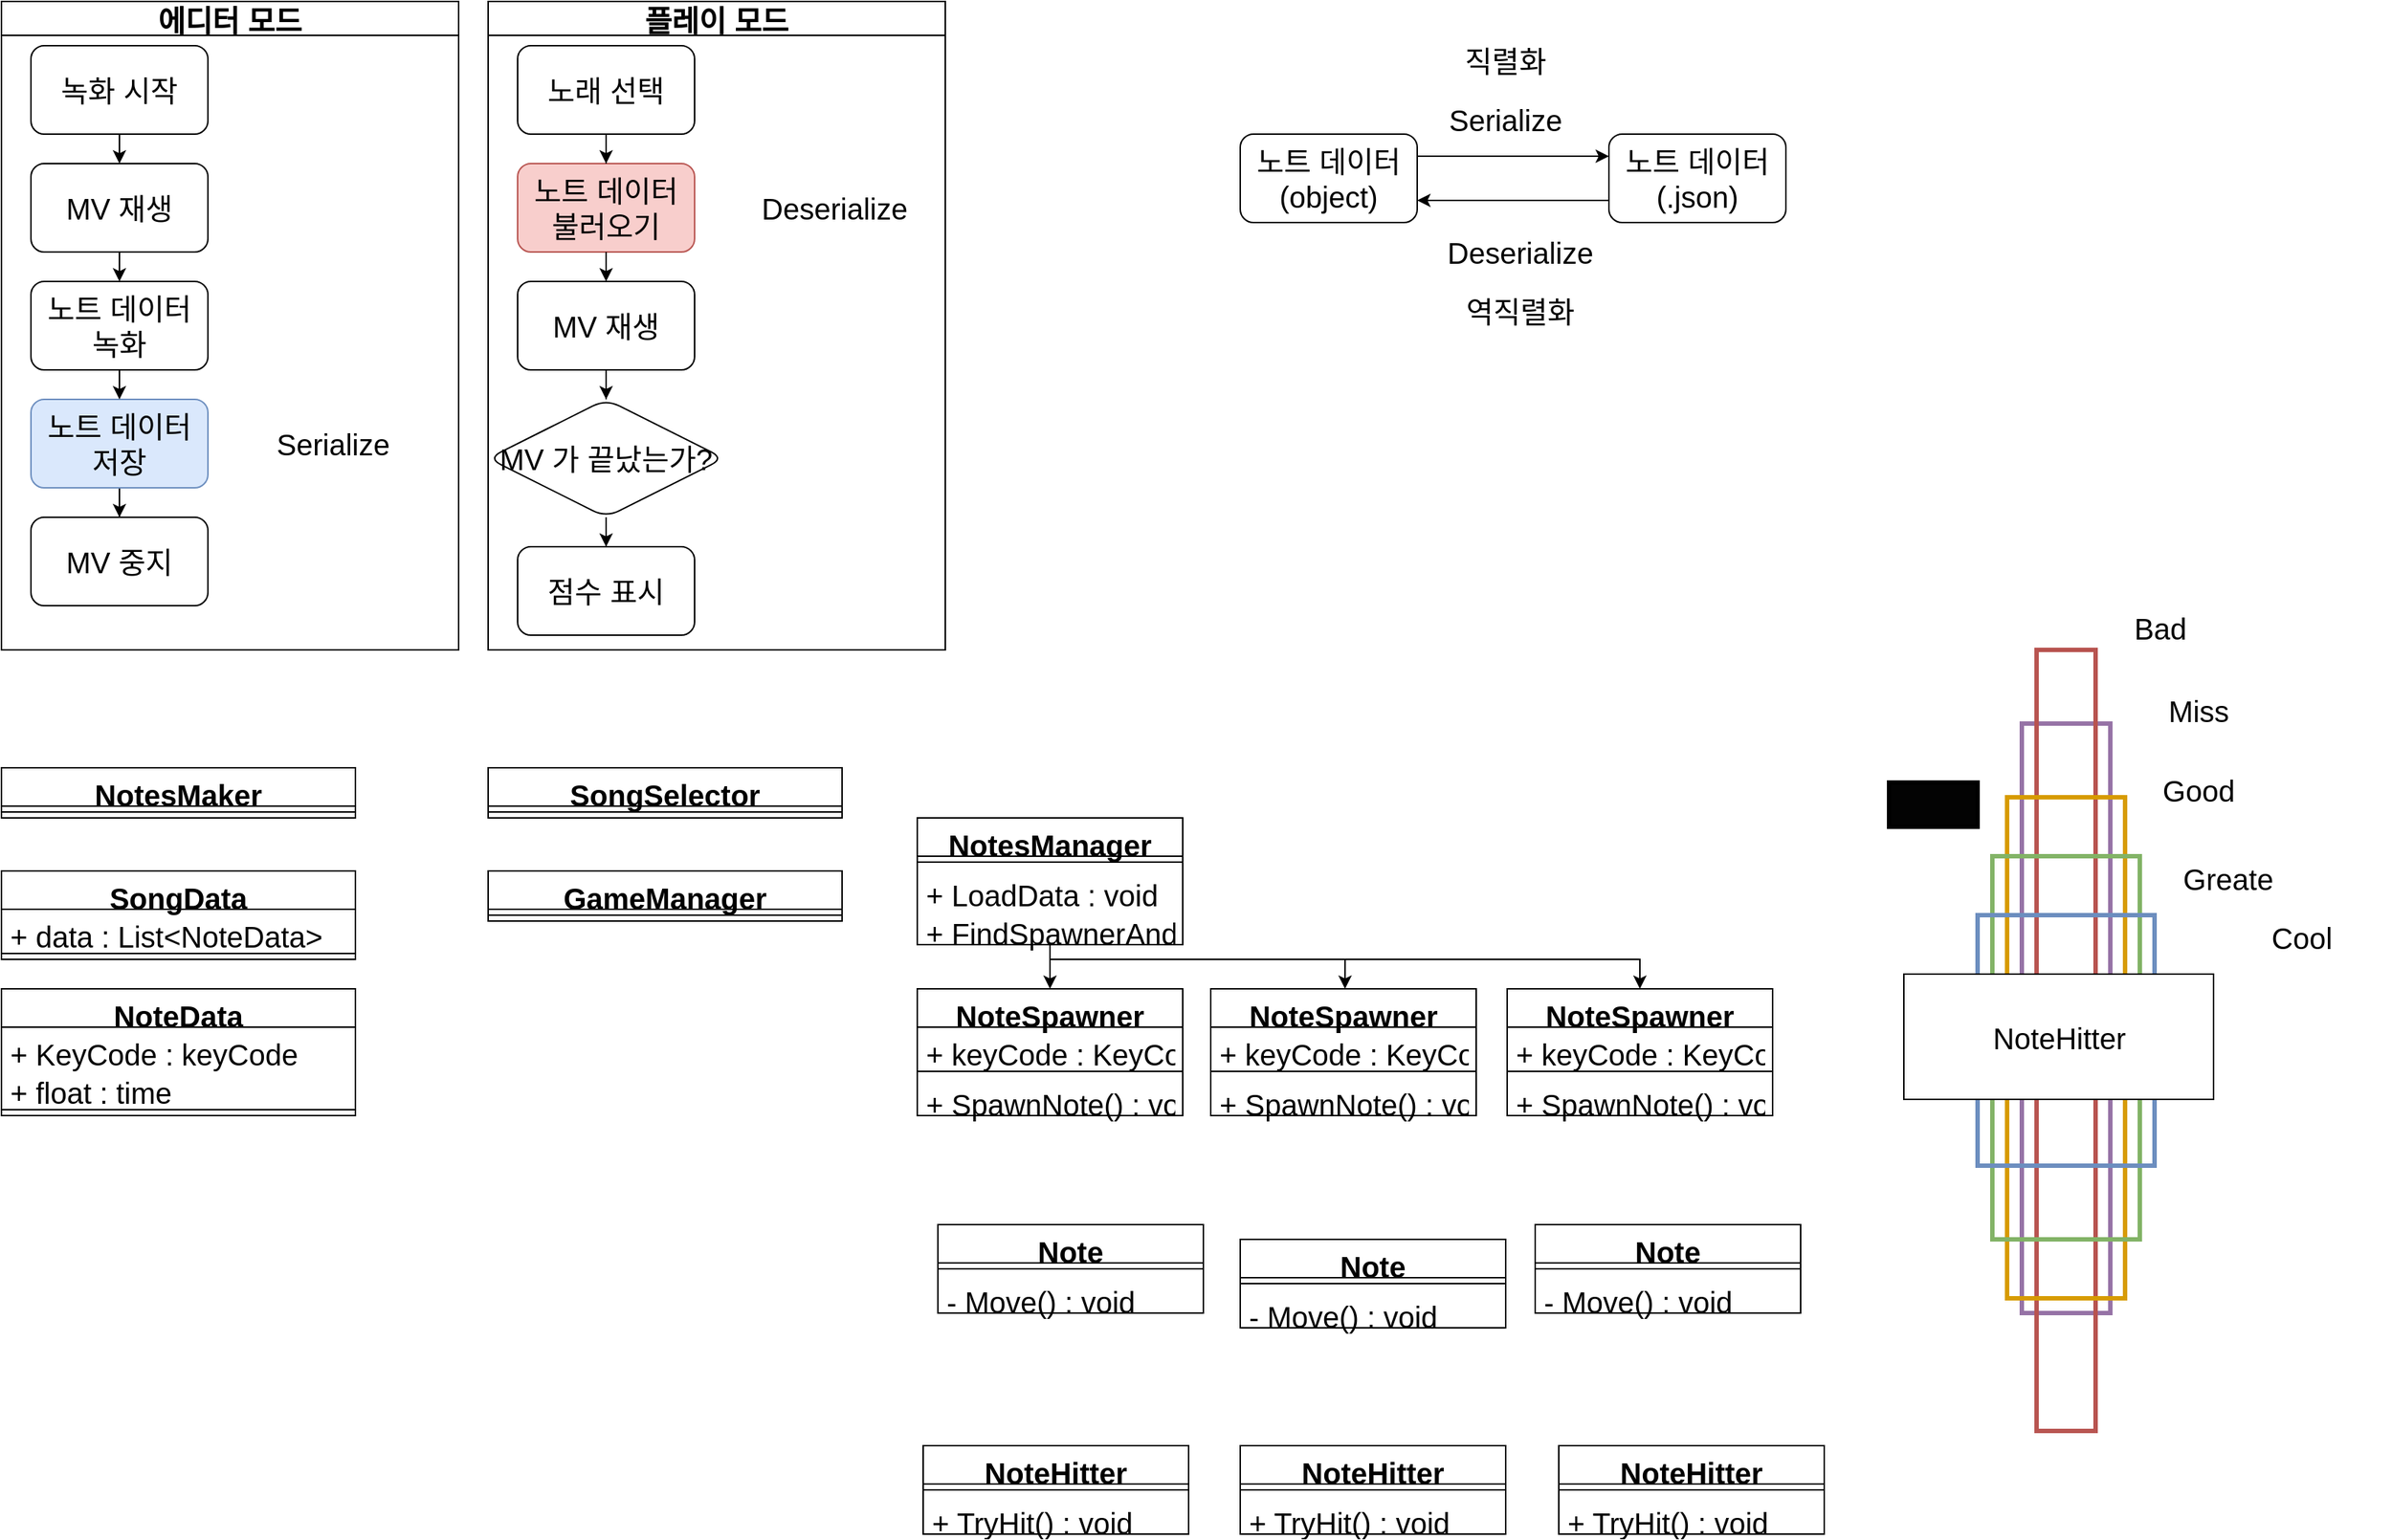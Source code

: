 <mxfile version="17.4.6" type="device"><diagram id="C5RBs43oDa-KdzZeNtuy" name="Page-1"><mxGraphModel dx="2234" dy="1174" grid="1" gridSize="10" guides="1" tooltips="1" connect="1" arrows="1" fold="1" page="1" pageScale="1" pageWidth="827" pageHeight="1169" math="0" shadow="0"><root><mxCell id="WIyWlLk6GJQsqaUBKTNV-0"/><mxCell id="WIyWlLk6GJQsqaUBKTNV-1" parent="WIyWlLk6GJQsqaUBKTNV-0"/><mxCell id="4X7baK8ERe4scYjvJcvr-119" value="" style="rounded=0;whiteSpace=wrap;html=1;fontSize=20;fillColor=none;strokeWidth=3;strokeColor=#9673a6;" vertex="1" parent="WIyWlLk6GJQsqaUBKTNV-1"><mxGeometry x="1410" y="570" width="60" height="400" as="geometry"/></mxCell><mxCell id="4X7baK8ERe4scYjvJcvr-121" value="" style="rounded=0;whiteSpace=wrap;html=1;fontSize=20;fillColor=none;strokeWidth=3;strokeColor=#b85450;" vertex="1" parent="WIyWlLk6GJQsqaUBKTNV-1"><mxGeometry x="1420" y="520" width="40" height="530" as="geometry"/></mxCell><mxCell id="4X7baK8ERe4scYjvJcvr-117" value="" style="rounded=0;whiteSpace=wrap;html=1;fontSize=20;fillColor=none;strokeWidth=3;strokeColor=#d79b00;" vertex="1" parent="WIyWlLk6GJQsqaUBKTNV-1"><mxGeometry x="1400" y="620" width="80" height="340" as="geometry"/></mxCell><mxCell id="4X7baK8ERe4scYjvJcvr-115" value="" style="rounded=0;whiteSpace=wrap;html=1;fontSize=20;fillColor=none;strokeWidth=3;strokeColor=#82b366;" vertex="1" parent="WIyWlLk6GJQsqaUBKTNV-1"><mxGeometry x="1390" y="660" width="100" height="260" as="geometry"/></mxCell><mxCell id="4X7baK8ERe4scYjvJcvr-112" value="" style="rounded=0;whiteSpace=wrap;html=1;fontSize=20;fillColor=none;strokeWidth=3;strokeColor=#6c8ebf;" vertex="1" parent="WIyWlLk6GJQsqaUBKTNV-1"><mxGeometry x="1380" y="700" width="120" height="170" as="geometry"/></mxCell><mxCell id="4X7baK8ERe4scYjvJcvr-3" value="에디터 모드" style="swimlane;fontSize=20;" vertex="1" parent="WIyWlLk6GJQsqaUBKTNV-1"><mxGeometry x="40" y="80" width="310" height="440" as="geometry"/></mxCell><mxCell id="4X7baK8ERe4scYjvJcvr-5" value="녹화 시작" style="rounded=1;whiteSpace=wrap;html=1;fontSize=20;" vertex="1" parent="4X7baK8ERe4scYjvJcvr-3"><mxGeometry x="20" y="30" width="120" height="60" as="geometry"/></mxCell><mxCell id="4X7baK8ERe4scYjvJcvr-6" value="MV 재생" style="rounded=1;whiteSpace=wrap;html=1;fontSize=20;" vertex="1" parent="4X7baK8ERe4scYjvJcvr-3"><mxGeometry x="20" y="110" width="120" height="60" as="geometry"/></mxCell><mxCell id="4X7baK8ERe4scYjvJcvr-7" value="노트 데이터 녹화" style="rounded=1;whiteSpace=wrap;html=1;fontSize=20;" vertex="1" parent="4X7baK8ERe4scYjvJcvr-3"><mxGeometry x="20" y="190" width="120" height="60" as="geometry"/></mxCell><mxCell id="4X7baK8ERe4scYjvJcvr-16" value="" style="edgeStyle=orthogonalEdgeStyle;rounded=0;orthogonalLoop=1;jettySize=auto;html=1;fontSize=20;" edge="1" parent="4X7baK8ERe4scYjvJcvr-3" source="4X7baK8ERe4scYjvJcvr-8" target="4X7baK8ERe4scYjvJcvr-9"><mxGeometry relative="1" as="geometry"/></mxCell><mxCell id="4X7baK8ERe4scYjvJcvr-8" value="노트 데이터&lt;br&gt;저장" style="rounded=1;whiteSpace=wrap;html=1;fontSize=20;fillColor=#dae8fc;strokeColor=#6c8ebf;" vertex="1" parent="4X7baK8ERe4scYjvJcvr-3"><mxGeometry x="20" y="270" width="120" height="60" as="geometry"/></mxCell><mxCell id="4X7baK8ERe4scYjvJcvr-9" value="MV 중지" style="rounded=1;whiteSpace=wrap;html=1;fontSize=20;" vertex="1" parent="4X7baK8ERe4scYjvJcvr-3"><mxGeometry x="20" y="350" width="120" height="60" as="geometry"/></mxCell><mxCell id="4X7baK8ERe4scYjvJcvr-12" value="" style="endArrow=classic;html=1;rounded=0;fontSize=20;exitX=0.5;exitY=1;exitDx=0;exitDy=0;" edge="1" parent="4X7baK8ERe4scYjvJcvr-3" source="4X7baK8ERe4scYjvJcvr-5" target="4X7baK8ERe4scYjvJcvr-6"><mxGeometry width="50" height="50" relative="1" as="geometry"><mxPoint x="280" y="250" as="sourcePoint"/><mxPoint x="330" y="200" as="targetPoint"/></mxGeometry></mxCell><mxCell id="4X7baK8ERe4scYjvJcvr-13" value="" style="endArrow=classic;html=1;rounded=0;fontSize=20;exitX=0.5;exitY=1;exitDx=0;exitDy=0;entryX=0.5;entryY=0;entryDx=0;entryDy=0;" edge="1" parent="4X7baK8ERe4scYjvJcvr-3" source="4X7baK8ERe4scYjvJcvr-6" target="4X7baK8ERe4scYjvJcvr-7"><mxGeometry width="50" height="50" relative="1" as="geometry"><mxPoint x="130" y="180" as="sourcePoint"/><mxPoint x="130" y="200" as="targetPoint"/></mxGeometry></mxCell><mxCell id="4X7baK8ERe4scYjvJcvr-15" value="" style="endArrow=classic;html=1;rounded=0;fontSize=20;exitX=0.5;exitY=1;exitDx=0;exitDy=0;entryX=0.5;entryY=0;entryDx=0;entryDy=0;" edge="1" parent="4X7baK8ERe4scYjvJcvr-3" source="4X7baK8ERe4scYjvJcvr-7" target="4X7baK8ERe4scYjvJcvr-8"><mxGeometry width="50" height="50" relative="1" as="geometry"><mxPoint x="280" y="250" as="sourcePoint"/><mxPoint x="330" y="200" as="targetPoint"/></mxGeometry></mxCell><mxCell id="4X7baK8ERe4scYjvJcvr-40" value="Serialize" style="text;html=1;strokeColor=none;fillColor=none;align=center;verticalAlign=middle;whiteSpace=wrap;rounded=0;fontSize=20;" vertex="1" parent="4X7baK8ERe4scYjvJcvr-3"><mxGeometry x="160" y="270" width="130" height="60" as="geometry"/></mxCell><mxCell id="4X7baK8ERe4scYjvJcvr-4" value="플레이 모드" style="swimlane;fontSize=20;" vertex="1" parent="WIyWlLk6GJQsqaUBKTNV-1"><mxGeometry x="370" y="80" width="310" height="440" as="geometry"/></mxCell><mxCell id="4X7baK8ERe4scYjvJcvr-17" value="노래 선택" style="rounded=1;whiteSpace=wrap;html=1;fontSize=20;" vertex="1" parent="4X7baK8ERe4scYjvJcvr-4"><mxGeometry x="20" y="30" width="120" height="60" as="geometry"/></mxCell><mxCell id="4X7baK8ERe4scYjvJcvr-21" value="" style="edgeStyle=orthogonalEdgeStyle;rounded=0;orthogonalLoop=1;jettySize=auto;html=1;fontSize=20;" edge="1" parent="4X7baK8ERe4scYjvJcvr-4" source="4X7baK8ERe4scYjvJcvr-18" target="4X7baK8ERe4scYjvJcvr-20"><mxGeometry relative="1" as="geometry"/></mxCell><mxCell id="4X7baK8ERe4scYjvJcvr-18" value="MV 재생" style="rounded=1;whiteSpace=wrap;html=1;fontSize=20;" vertex="1" parent="4X7baK8ERe4scYjvJcvr-4"><mxGeometry x="20" y="190" width="120" height="60" as="geometry"/></mxCell><mxCell id="4X7baK8ERe4scYjvJcvr-20" value="MV 가 끝났는가?" style="rhombus;whiteSpace=wrap;html=1;fontSize=20;rounded=1;" vertex="1" parent="4X7baK8ERe4scYjvJcvr-4"><mxGeometry y="270" width="160" height="80" as="geometry"/></mxCell><mxCell id="4X7baK8ERe4scYjvJcvr-25" value="점수 표시" style="whiteSpace=wrap;html=1;fontSize=20;rounded=1;" vertex="1" parent="4X7baK8ERe4scYjvJcvr-4"><mxGeometry x="20" y="370" width="120" height="60" as="geometry"/></mxCell><mxCell id="4X7baK8ERe4scYjvJcvr-26" value="" style="edgeStyle=orthogonalEdgeStyle;rounded=0;orthogonalLoop=1;jettySize=auto;html=1;fontSize=20;" edge="1" parent="4X7baK8ERe4scYjvJcvr-4" source="4X7baK8ERe4scYjvJcvr-20" target="4X7baK8ERe4scYjvJcvr-25"><mxGeometry relative="1" as="geometry"/></mxCell><mxCell id="4X7baK8ERe4scYjvJcvr-28" value="노트 데이터&lt;br&gt;불러오기" style="whiteSpace=wrap;html=1;fontSize=20;rounded=1;fillColor=#f8cecc;strokeColor=#b85450;" vertex="1" parent="4X7baK8ERe4scYjvJcvr-4"><mxGeometry x="20" y="110" width="120" height="60" as="geometry"/></mxCell><mxCell id="4X7baK8ERe4scYjvJcvr-29" value="" style="edgeStyle=orthogonalEdgeStyle;rounded=0;orthogonalLoop=1;jettySize=auto;html=1;fontSize=20;" edge="1" parent="4X7baK8ERe4scYjvJcvr-4" source="4X7baK8ERe4scYjvJcvr-17" target="4X7baK8ERe4scYjvJcvr-28"><mxGeometry relative="1" as="geometry"/></mxCell><mxCell id="4X7baK8ERe4scYjvJcvr-30" value="" style="endArrow=classic;html=1;rounded=0;fontSize=20;exitX=0.5;exitY=1;exitDx=0;exitDy=0;entryX=0.5;entryY=0;entryDx=0;entryDy=0;" edge="1" parent="4X7baK8ERe4scYjvJcvr-4" source="4X7baK8ERe4scYjvJcvr-28" target="4X7baK8ERe4scYjvJcvr-18"><mxGeometry width="50" height="50" relative="1" as="geometry"><mxPoint x="40" y="320" as="sourcePoint"/><mxPoint x="90" y="270" as="targetPoint"/></mxGeometry></mxCell><mxCell id="4X7baK8ERe4scYjvJcvr-41" value="Deserialize" style="text;html=1;strokeColor=none;fillColor=none;align=center;verticalAlign=middle;whiteSpace=wrap;rounded=0;fontSize=20;" vertex="1" parent="4X7baK8ERe4scYjvJcvr-4"><mxGeometry x="170" y="110" width="130" height="60" as="geometry"/></mxCell><mxCell id="4X7baK8ERe4scYjvJcvr-32" value="노트 데이터&lt;br&gt;(object)" style="rounded=1;whiteSpace=wrap;html=1;fontSize=20;" vertex="1" parent="WIyWlLk6GJQsqaUBKTNV-1"><mxGeometry x="880" y="170" width="120" height="60" as="geometry"/></mxCell><mxCell id="4X7baK8ERe4scYjvJcvr-33" value="노트 데이터&lt;br&gt;(.json)" style="rounded=1;whiteSpace=wrap;html=1;fontSize=20;" vertex="1" parent="WIyWlLk6GJQsqaUBKTNV-1"><mxGeometry x="1130" y="170" width="120" height="60" as="geometry"/></mxCell><mxCell id="4X7baK8ERe4scYjvJcvr-34" value="" style="endArrow=classic;html=1;rounded=0;fontSize=20;exitX=1;exitY=0.25;exitDx=0;exitDy=0;entryX=0;entryY=0.25;entryDx=0;entryDy=0;" edge="1" parent="WIyWlLk6GJQsqaUBKTNV-1" source="4X7baK8ERe4scYjvJcvr-32" target="4X7baK8ERe4scYjvJcvr-33"><mxGeometry width="50" height="50" relative="1" as="geometry"><mxPoint x="1200" y="380" as="sourcePoint"/><mxPoint x="1250" y="330" as="targetPoint"/></mxGeometry></mxCell><mxCell id="4X7baK8ERe4scYjvJcvr-35" value="" style="endArrow=classic;html=1;rounded=0;fontSize=20;exitX=0;exitY=0.75;exitDx=0;exitDy=0;entryX=1;entryY=0.75;entryDx=0;entryDy=0;" edge="1" parent="WIyWlLk6GJQsqaUBKTNV-1" source="4X7baK8ERe4scYjvJcvr-33" target="4X7baK8ERe4scYjvJcvr-32"><mxGeometry width="50" height="50" relative="1" as="geometry"><mxPoint x="1010" y="195" as="sourcePoint"/><mxPoint x="1140" y="195" as="targetPoint"/></mxGeometry></mxCell><mxCell id="4X7baK8ERe4scYjvJcvr-36" value="Serialize" style="text;html=1;strokeColor=none;fillColor=none;align=center;verticalAlign=middle;whiteSpace=wrap;rounded=0;fontSize=20;" vertex="1" parent="WIyWlLk6GJQsqaUBKTNV-1"><mxGeometry x="1000" y="140" width="120" height="40" as="geometry"/></mxCell><mxCell id="4X7baK8ERe4scYjvJcvr-37" value="직렬화" style="text;html=1;strokeColor=none;fillColor=none;align=center;verticalAlign=middle;whiteSpace=wrap;rounded=0;fontSize=20;" vertex="1" parent="WIyWlLk6GJQsqaUBKTNV-1"><mxGeometry x="1000" y="100" width="120" height="40" as="geometry"/></mxCell><mxCell id="4X7baK8ERe4scYjvJcvr-38" value="Deserialize" style="text;html=1;strokeColor=none;fillColor=none;align=center;verticalAlign=middle;whiteSpace=wrap;rounded=0;fontSize=20;" vertex="1" parent="WIyWlLk6GJQsqaUBKTNV-1"><mxGeometry x="1010" y="230" width="120" height="40" as="geometry"/></mxCell><mxCell id="4X7baK8ERe4scYjvJcvr-39" value="역직렬화" style="text;html=1;strokeColor=none;fillColor=none;align=center;verticalAlign=middle;whiteSpace=wrap;rounded=0;fontSize=20;" vertex="1" parent="WIyWlLk6GJQsqaUBKTNV-1"><mxGeometry x="1010" y="270" width="120" height="40" as="geometry"/></mxCell><mxCell id="4X7baK8ERe4scYjvJcvr-42" value="NoteData" style="swimlane;fontStyle=1;align=center;verticalAlign=top;childLayout=stackLayout;horizontal=1;startSize=26;horizontalStack=0;resizeParent=1;resizeParentMax=0;resizeLast=0;collapsible=1;marginBottom=0;fontSize=20;" vertex="1" parent="WIyWlLk6GJQsqaUBKTNV-1"><mxGeometry x="40" y="750" width="240" height="86" as="geometry"/></mxCell><mxCell id="4X7baK8ERe4scYjvJcvr-43" value="+ KeyCode : keyCode" style="text;strokeColor=none;fillColor=none;align=left;verticalAlign=top;spacingLeft=4;spacingRight=4;overflow=hidden;rotatable=0;points=[[0,0.5],[1,0.5]];portConstraint=eastwest;fontSize=20;" vertex="1" parent="4X7baK8ERe4scYjvJcvr-42"><mxGeometry y="26" width="240" height="26" as="geometry"/></mxCell><mxCell id="4X7baK8ERe4scYjvJcvr-51" value="+ float : time" style="text;strokeColor=none;fillColor=none;align=left;verticalAlign=top;spacingLeft=4;spacingRight=4;overflow=hidden;rotatable=0;points=[[0,0.5],[1,0.5]];portConstraint=eastwest;fontSize=20;" vertex="1" parent="4X7baK8ERe4scYjvJcvr-42"><mxGeometry y="52" width="240" height="26" as="geometry"/></mxCell><mxCell id="4X7baK8ERe4scYjvJcvr-44" value="" style="line;strokeWidth=1;fillColor=none;align=left;verticalAlign=middle;spacingTop=-1;spacingLeft=3;spacingRight=3;rotatable=0;labelPosition=right;points=[];portConstraint=eastwest;fontSize=20;" vertex="1" parent="4X7baK8ERe4scYjvJcvr-42"><mxGeometry y="78" width="240" height="8" as="geometry"/></mxCell><mxCell id="4X7baK8ERe4scYjvJcvr-47" value="SongData" style="swimlane;fontStyle=1;align=center;verticalAlign=top;childLayout=stackLayout;horizontal=1;startSize=26;horizontalStack=0;resizeParent=1;resizeParentMax=0;resizeLast=0;collapsible=1;marginBottom=0;fontSize=20;" vertex="1" parent="WIyWlLk6GJQsqaUBKTNV-1"><mxGeometry x="40" y="670" width="240" height="60" as="geometry"/></mxCell><mxCell id="4X7baK8ERe4scYjvJcvr-48" value="+ data : List&lt;NoteData&gt;" style="text;strokeColor=none;fillColor=none;align=left;verticalAlign=top;spacingLeft=4;spacingRight=4;overflow=hidden;rotatable=0;points=[[0,0.5],[1,0.5]];portConstraint=eastwest;fontSize=20;" vertex="1" parent="4X7baK8ERe4scYjvJcvr-47"><mxGeometry y="26" width="240" height="26" as="geometry"/></mxCell><mxCell id="4X7baK8ERe4scYjvJcvr-49" value="" style="line;strokeWidth=1;fillColor=none;align=left;verticalAlign=middle;spacingTop=-1;spacingLeft=3;spacingRight=3;rotatable=0;labelPosition=right;points=[];portConstraint=eastwest;fontSize=20;" vertex="1" parent="4X7baK8ERe4scYjvJcvr-47"><mxGeometry y="52" width="240" height="8" as="geometry"/></mxCell><mxCell id="4X7baK8ERe4scYjvJcvr-52" value="NotesMaker" style="swimlane;fontStyle=1;align=center;verticalAlign=top;childLayout=stackLayout;horizontal=1;startSize=26;horizontalStack=0;resizeParent=1;resizeParentMax=0;resizeLast=0;collapsible=1;marginBottom=0;fontSize=20;" vertex="1" parent="WIyWlLk6GJQsqaUBKTNV-1"><mxGeometry x="40" y="600" width="240" height="34" as="geometry"/></mxCell><mxCell id="4X7baK8ERe4scYjvJcvr-55" value="" style="line;strokeWidth=1;fillColor=none;align=left;verticalAlign=middle;spacingTop=-1;spacingLeft=3;spacingRight=3;rotatable=0;labelPosition=right;points=[];portConstraint=eastwest;fontSize=20;" vertex="1" parent="4X7baK8ERe4scYjvJcvr-52"><mxGeometry y="26" width="240" height="8" as="geometry"/></mxCell><mxCell id="4X7baK8ERe4scYjvJcvr-56" value="SongSelector" style="swimlane;fontStyle=1;align=center;verticalAlign=top;childLayout=stackLayout;horizontal=1;startSize=26;horizontalStack=0;resizeParent=1;resizeParentMax=0;resizeLast=0;collapsible=1;marginBottom=0;fontSize=20;" vertex="1" parent="WIyWlLk6GJQsqaUBKTNV-1"><mxGeometry x="370" y="600" width="240" height="34" as="geometry"/></mxCell><mxCell id="4X7baK8ERe4scYjvJcvr-59" value="" style="line;strokeWidth=1;fillColor=none;align=left;verticalAlign=middle;spacingTop=-1;spacingLeft=3;spacingRight=3;rotatable=0;labelPosition=right;points=[];portConstraint=eastwest;fontSize=20;" vertex="1" parent="4X7baK8ERe4scYjvJcvr-56"><mxGeometry y="26" width="240" height="8" as="geometry"/></mxCell><mxCell id="4X7baK8ERe4scYjvJcvr-60" value="GameManager" style="swimlane;fontStyle=1;align=center;verticalAlign=top;childLayout=stackLayout;horizontal=1;startSize=26;horizontalStack=0;resizeParent=1;resizeParentMax=0;resizeLast=0;collapsible=1;marginBottom=0;fontSize=20;" vertex="1" parent="WIyWlLk6GJQsqaUBKTNV-1"><mxGeometry x="370" y="670" width="240" height="34" as="geometry"/></mxCell><mxCell id="4X7baK8ERe4scYjvJcvr-61" value="" style="line;strokeWidth=1;fillColor=none;align=left;verticalAlign=middle;spacingTop=-1;spacingLeft=3;spacingRight=3;rotatable=0;labelPosition=right;points=[];portConstraint=eastwest;fontSize=20;" vertex="1" parent="4X7baK8ERe4scYjvJcvr-60"><mxGeometry y="26" width="240" height="8" as="geometry"/></mxCell><mxCell id="4X7baK8ERe4scYjvJcvr-62" value="NoteSpawner" style="swimlane;fontStyle=1;align=center;verticalAlign=top;childLayout=stackLayout;horizontal=1;startSize=26;horizontalStack=0;resizeParent=1;resizeParentMax=0;resizeLast=0;collapsible=1;marginBottom=0;fontSize=20;" vertex="1" parent="WIyWlLk6GJQsqaUBKTNV-1"><mxGeometry x="661" y="750" width="180" height="86" as="geometry"/></mxCell><mxCell id="4X7baK8ERe4scYjvJcvr-79" value="+ keyCode : KeyCode" style="text;strokeColor=none;fillColor=none;align=left;verticalAlign=top;spacingLeft=4;spacingRight=4;overflow=hidden;rotatable=0;points=[[0,0.5],[1,0.5]];portConstraint=eastwest;fontSize=20;" vertex="1" parent="4X7baK8ERe4scYjvJcvr-62"><mxGeometry y="26" width="180" height="26" as="geometry"/></mxCell><mxCell id="4X7baK8ERe4scYjvJcvr-63" value="" style="line;strokeWidth=1;fillColor=none;align=left;verticalAlign=middle;spacingTop=-1;spacingLeft=3;spacingRight=3;rotatable=0;labelPosition=right;points=[];portConstraint=eastwest;fontSize=20;" vertex="1" parent="4X7baK8ERe4scYjvJcvr-62"><mxGeometry y="52" width="180" height="8" as="geometry"/></mxCell><mxCell id="4X7baK8ERe4scYjvJcvr-78" value="+ SpawnNote() : void" style="text;strokeColor=none;fillColor=none;align=left;verticalAlign=top;spacingLeft=4;spacingRight=4;overflow=hidden;rotatable=0;points=[[0,0.5],[1,0.5]];portConstraint=eastwest;fontSize=20;" vertex="1" parent="4X7baK8ERe4scYjvJcvr-62"><mxGeometry y="60" width="180" height="26" as="geometry"/></mxCell><mxCell id="4X7baK8ERe4scYjvJcvr-74" value="" style="edgeStyle=orthogonalEdgeStyle;rounded=0;orthogonalLoop=1;jettySize=auto;html=1;fontSize=20;entryX=0.5;entryY=0;entryDx=0;entryDy=0;" edge="1" parent="WIyWlLk6GJQsqaUBKTNV-1" source="4X7baK8ERe4scYjvJcvr-72" target="4X7baK8ERe4scYjvJcvr-62"><mxGeometry relative="1" as="geometry"/></mxCell><mxCell id="4X7baK8ERe4scYjvJcvr-75" style="edgeStyle=orthogonalEdgeStyle;rounded=0;orthogonalLoop=1;jettySize=auto;html=1;fontSize=20;" edge="1" parent="WIyWlLk6GJQsqaUBKTNV-1" source="4X7baK8ERe4scYjvJcvr-72"><mxGeometry relative="1" as="geometry"><mxPoint x="951.059" y="750" as="targetPoint"/><Array as="points"><mxPoint x="751" y="730"/><mxPoint x="951" y="730"/></Array></mxGeometry></mxCell><mxCell id="4X7baK8ERe4scYjvJcvr-76" style="edgeStyle=orthogonalEdgeStyle;rounded=0;orthogonalLoop=1;jettySize=auto;html=1;entryX=0.5;entryY=0;entryDx=0;entryDy=0;fontSize=20;" edge="1" parent="WIyWlLk6GJQsqaUBKTNV-1" source="4X7baK8ERe4scYjvJcvr-72"><mxGeometry relative="1" as="geometry"><mxPoint x="1151" y="750" as="targetPoint"/><Array as="points"><mxPoint x="751" y="730"/><mxPoint x="1151" y="730"/></Array></mxGeometry></mxCell><mxCell id="4X7baK8ERe4scYjvJcvr-72" value="NotesManager" style="swimlane;fontStyle=1;align=center;verticalAlign=top;childLayout=stackLayout;horizontal=1;startSize=26;horizontalStack=0;resizeParent=1;resizeParentMax=0;resizeLast=0;collapsible=1;marginBottom=0;fontSize=20;" vertex="1" parent="WIyWlLk6GJQsqaUBKTNV-1"><mxGeometry x="661" y="634" width="180" height="86" as="geometry"/></mxCell><mxCell id="4X7baK8ERe4scYjvJcvr-73" value="" style="line;strokeWidth=1;fillColor=none;align=left;verticalAlign=middle;spacingTop=-1;spacingLeft=3;spacingRight=3;rotatable=0;labelPosition=right;points=[];portConstraint=eastwest;fontSize=20;" vertex="1" parent="4X7baK8ERe4scYjvJcvr-72"><mxGeometry y="26" width="180" height="8" as="geometry"/></mxCell><mxCell id="4X7baK8ERe4scYjvJcvr-77" value="+ LoadData : void" style="text;strokeColor=none;fillColor=none;align=left;verticalAlign=top;spacingLeft=4;spacingRight=4;overflow=hidden;rotatable=0;points=[[0,0.5],[1,0.5]];portConstraint=eastwest;fontSize=20;" vertex="1" parent="4X7baK8ERe4scYjvJcvr-72"><mxGeometry y="34" width="180" height="26" as="geometry"/></mxCell><mxCell id="4X7baK8ERe4scYjvJcvr-80" value="+ FindSpawnerAndSpawn" style="text;strokeColor=none;fillColor=none;align=left;verticalAlign=top;spacingLeft=4;spacingRight=4;overflow=hidden;rotatable=0;points=[[0,0.5],[1,0.5]];portConstraint=eastwest;fontSize=20;" vertex="1" parent="4X7baK8ERe4scYjvJcvr-72"><mxGeometry y="60" width="180" height="26" as="geometry"/></mxCell><mxCell id="4X7baK8ERe4scYjvJcvr-81" value="NoteSpawner" style="swimlane;fontStyle=1;align=center;verticalAlign=top;childLayout=stackLayout;horizontal=1;startSize=26;horizontalStack=0;resizeParent=1;resizeParentMax=0;resizeLast=0;collapsible=1;marginBottom=0;fontSize=20;" vertex="1" parent="WIyWlLk6GJQsqaUBKTNV-1"><mxGeometry x="860" y="750" width="180" height="86" as="geometry"/></mxCell><mxCell id="4X7baK8ERe4scYjvJcvr-82" value="+ keyCode : KeyCode" style="text;strokeColor=none;fillColor=none;align=left;verticalAlign=top;spacingLeft=4;spacingRight=4;overflow=hidden;rotatable=0;points=[[0,0.5],[1,0.5]];portConstraint=eastwest;fontSize=20;" vertex="1" parent="4X7baK8ERe4scYjvJcvr-81"><mxGeometry y="26" width="180" height="26" as="geometry"/></mxCell><mxCell id="4X7baK8ERe4scYjvJcvr-83" value="" style="line;strokeWidth=1;fillColor=none;align=left;verticalAlign=middle;spacingTop=-1;spacingLeft=3;spacingRight=3;rotatable=0;labelPosition=right;points=[];portConstraint=eastwest;fontSize=20;" vertex="1" parent="4X7baK8ERe4scYjvJcvr-81"><mxGeometry y="52" width="180" height="8" as="geometry"/></mxCell><mxCell id="4X7baK8ERe4scYjvJcvr-84" value="+ SpawnNote() : void" style="text;strokeColor=none;fillColor=none;align=left;verticalAlign=top;spacingLeft=4;spacingRight=4;overflow=hidden;rotatable=0;points=[[0,0.5],[1,0.5]];portConstraint=eastwest;fontSize=20;" vertex="1" parent="4X7baK8ERe4scYjvJcvr-81"><mxGeometry y="60" width="180" height="26" as="geometry"/></mxCell><mxCell id="4X7baK8ERe4scYjvJcvr-85" value="NoteSpawner" style="swimlane;fontStyle=1;align=center;verticalAlign=top;childLayout=stackLayout;horizontal=1;startSize=26;horizontalStack=0;resizeParent=1;resizeParentMax=0;resizeLast=0;collapsible=1;marginBottom=0;fontSize=20;" vertex="1" parent="WIyWlLk6GJQsqaUBKTNV-1"><mxGeometry x="1061" y="750" width="180" height="86" as="geometry"/></mxCell><mxCell id="4X7baK8ERe4scYjvJcvr-86" value="+ keyCode : KeyCode" style="text;strokeColor=none;fillColor=none;align=left;verticalAlign=top;spacingLeft=4;spacingRight=4;overflow=hidden;rotatable=0;points=[[0,0.5],[1,0.5]];portConstraint=eastwest;fontSize=20;" vertex="1" parent="4X7baK8ERe4scYjvJcvr-85"><mxGeometry y="26" width="180" height="26" as="geometry"/></mxCell><mxCell id="4X7baK8ERe4scYjvJcvr-87" value="" style="line;strokeWidth=1;fillColor=none;align=left;verticalAlign=middle;spacingTop=-1;spacingLeft=3;spacingRight=3;rotatable=0;labelPosition=right;points=[];portConstraint=eastwest;fontSize=20;" vertex="1" parent="4X7baK8ERe4scYjvJcvr-85"><mxGeometry y="52" width="180" height="8" as="geometry"/></mxCell><mxCell id="4X7baK8ERe4scYjvJcvr-88" value="+ SpawnNote() : void" style="text;strokeColor=none;fillColor=none;align=left;verticalAlign=top;spacingLeft=4;spacingRight=4;overflow=hidden;rotatable=0;points=[[0,0.5],[1,0.5]];portConstraint=eastwest;fontSize=20;" vertex="1" parent="4X7baK8ERe4scYjvJcvr-85"><mxGeometry y="60" width="180" height="26" as="geometry"/></mxCell><mxCell id="4X7baK8ERe4scYjvJcvr-92" value="NoteHitter" style="swimlane;fontStyle=1;align=center;verticalAlign=top;childLayout=stackLayout;horizontal=1;startSize=26;horizontalStack=0;resizeParent=1;resizeParentMax=0;resizeLast=0;collapsible=1;marginBottom=0;fontSize=20;" vertex="1" parent="WIyWlLk6GJQsqaUBKTNV-1"><mxGeometry x="665" y="1060" width="180" height="60" as="geometry"/></mxCell><mxCell id="4X7baK8ERe4scYjvJcvr-94" value="" style="line;strokeWidth=1;fillColor=none;align=left;verticalAlign=middle;spacingTop=-1;spacingLeft=3;spacingRight=3;rotatable=0;labelPosition=right;points=[];portConstraint=eastwest;fontSize=20;" vertex="1" parent="4X7baK8ERe4scYjvJcvr-92"><mxGeometry y="26" width="180" height="8" as="geometry"/></mxCell><mxCell id="4X7baK8ERe4scYjvJcvr-95" value="+ TryHit() : void" style="text;strokeColor=none;fillColor=none;align=left;verticalAlign=top;spacingLeft=4;spacingRight=4;overflow=hidden;rotatable=0;points=[[0,0.5],[1,0.5]];portConstraint=eastwest;fontSize=20;" vertex="1" parent="4X7baK8ERe4scYjvJcvr-92"><mxGeometry y="34" width="180" height="26" as="geometry"/></mxCell><mxCell id="4X7baK8ERe4scYjvJcvr-96" value="NoteHitter" style="swimlane;fontStyle=1;align=center;verticalAlign=top;childLayout=stackLayout;horizontal=1;startSize=26;horizontalStack=0;resizeParent=1;resizeParentMax=0;resizeLast=0;collapsible=1;marginBottom=0;fontSize=20;" vertex="1" parent="WIyWlLk6GJQsqaUBKTNV-1"><mxGeometry x="880" y="1060" width="180" height="60" as="geometry"/></mxCell><mxCell id="4X7baK8ERe4scYjvJcvr-97" value="" style="line;strokeWidth=1;fillColor=none;align=left;verticalAlign=middle;spacingTop=-1;spacingLeft=3;spacingRight=3;rotatable=0;labelPosition=right;points=[];portConstraint=eastwest;fontSize=20;" vertex="1" parent="4X7baK8ERe4scYjvJcvr-96"><mxGeometry y="26" width="180" height="8" as="geometry"/></mxCell><mxCell id="4X7baK8ERe4scYjvJcvr-98" value="+ TryHit() : void" style="text;strokeColor=none;fillColor=none;align=left;verticalAlign=top;spacingLeft=4;spacingRight=4;overflow=hidden;rotatable=0;points=[[0,0.5],[1,0.5]];portConstraint=eastwest;fontSize=20;" vertex="1" parent="4X7baK8ERe4scYjvJcvr-96"><mxGeometry y="34" width="180" height="26" as="geometry"/></mxCell><mxCell id="4X7baK8ERe4scYjvJcvr-99" value="NoteHitter" style="swimlane;fontStyle=1;align=center;verticalAlign=top;childLayout=stackLayout;horizontal=1;startSize=26;horizontalStack=0;resizeParent=1;resizeParentMax=0;resizeLast=0;collapsible=1;marginBottom=0;fontSize=20;" vertex="1" parent="WIyWlLk6GJQsqaUBKTNV-1"><mxGeometry x="1096" y="1060" width="180" height="60" as="geometry"/></mxCell><mxCell id="4X7baK8ERe4scYjvJcvr-100" value="" style="line;strokeWidth=1;fillColor=none;align=left;verticalAlign=middle;spacingTop=-1;spacingLeft=3;spacingRight=3;rotatable=0;labelPosition=right;points=[];portConstraint=eastwest;fontSize=20;" vertex="1" parent="4X7baK8ERe4scYjvJcvr-99"><mxGeometry y="26" width="180" height="8" as="geometry"/></mxCell><mxCell id="4X7baK8ERe4scYjvJcvr-101" value="+ TryHit() : void" style="text;strokeColor=none;fillColor=none;align=left;verticalAlign=top;spacingLeft=4;spacingRight=4;overflow=hidden;rotatable=0;points=[[0,0.5],[1,0.5]];portConstraint=eastwest;fontSize=20;" vertex="1" parent="4X7baK8ERe4scYjvJcvr-99"><mxGeometry y="34" width="180" height="26" as="geometry"/></mxCell><mxCell id="4X7baK8ERe4scYjvJcvr-102" value="Note" style="swimlane;fontStyle=1;align=center;verticalAlign=top;childLayout=stackLayout;horizontal=1;startSize=26;horizontalStack=0;resizeParent=1;resizeParentMax=0;resizeLast=0;collapsible=1;marginBottom=0;fontSize=20;" vertex="1" parent="WIyWlLk6GJQsqaUBKTNV-1"><mxGeometry x="675" y="910" width="180" height="60" as="geometry"/></mxCell><mxCell id="4X7baK8ERe4scYjvJcvr-103" value="" style="line;strokeWidth=1;fillColor=none;align=left;verticalAlign=middle;spacingTop=-1;spacingLeft=3;spacingRight=3;rotatable=0;labelPosition=right;points=[];portConstraint=eastwest;fontSize=20;" vertex="1" parent="4X7baK8ERe4scYjvJcvr-102"><mxGeometry y="26" width="180" height="8" as="geometry"/></mxCell><mxCell id="4X7baK8ERe4scYjvJcvr-104" value="- Move() : void" style="text;strokeColor=none;fillColor=none;align=left;verticalAlign=top;spacingLeft=4;spacingRight=4;overflow=hidden;rotatable=0;points=[[0,0.5],[1,0.5]];portConstraint=eastwest;fontSize=20;" vertex="1" parent="4X7baK8ERe4scYjvJcvr-102"><mxGeometry y="34" width="180" height="26" as="geometry"/></mxCell><mxCell id="4X7baK8ERe4scYjvJcvr-105" value="Note" style="swimlane;fontStyle=1;align=center;verticalAlign=top;childLayout=stackLayout;horizontal=1;startSize=26;horizontalStack=0;resizeParent=1;resizeParentMax=0;resizeLast=0;collapsible=1;marginBottom=0;fontSize=20;" vertex="1" parent="WIyWlLk6GJQsqaUBKTNV-1"><mxGeometry x="880" y="920" width="180" height="60" as="geometry"/></mxCell><mxCell id="4X7baK8ERe4scYjvJcvr-106" value="" style="line;strokeWidth=1;fillColor=none;align=left;verticalAlign=middle;spacingTop=-1;spacingLeft=3;spacingRight=3;rotatable=0;labelPosition=right;points=[];portConstraint=eastwest;fontSize=20;" vertex="1" parent="4X7baK8ERe4scYjvJcvr-105"><mxGeometry y="26" width="180" height="8" as="geometry"/></mxCell><mxCell id="4X7baK8ERe4scYjvJcvr-107" value="- Move() : void" style="text;strokeColor=none;fillColor=none;align=left;verticalAlign=top;spacingLeft=4;spacingRight=4;overflow=hidden;rotatable=0;points=[[0,0.5],[1,0.5]];portConstraint=eastwest;fontSize=20;" vertex="1" parent="4X7baK8ERe4scYjvJcvr-105"><mxGeometry y="34" width="180" height="26" as="geometry"/></mxCell><mxCell id="4X7baK8ERe4scYjvJcvr-108" value="Note" style="swimlane;fontStyle=1;align=center;verticalAlign=top;childLayout=stackLayout;horizontal=1;startSize=26;horizontalStack=0;resizeParent=1;resizeParentMax=0;resizeLast=0;collapsible=1;marginBottom=0;fontSize=20;" vertex="1" parent="WIyWlLk6GJQsqaUBKTNV-1"><mxGeometry x="1080" y="910" width="180" height="60" as="geometry"/></mxCell><mxCell id="4X7baK8ERe4scYjvJcvr-109" value="" style="line;strokeWidth=1;fillColor=none;align=left;verticalAlign=middle;spacingTop=-1;spacingLeft=3;spacingRight=3;rotatable=0;labelPosition=right;points=[];portConstraint=eastwest;fontSize=20;" vertex="1" parent="4X7baK8ERe4scYjvJcvr-108"><mxGeometry y="26" width="180" height="8" as="geometry"/></mxCell><mxCell id="4X7baK8ERe4scYjvJcvr-110" value="- Move() : void" style="text;strokeColor=none;fillColor=none;align=left;verticalAlign=top;spacingLeft=4;spacingRight=4;overflow=hidden;rotatable=0;points=[[0,0.5],[1,0.5]];portConstraint=eastwest;fontSize=20;" vertex="1" parent="4X7baK8ERe4scYjvJcvr-108"><mxGeometry y="34" width="180" height="26" as="geometry"/></mxCell><mxCell id="4X7baK8ERe4scYjvJcvr-111" value="NoteHitter" style="html=1;fontSize=20;" vertex="1" parent="WIyWlLk6GJQsqaUBKTNV-1"><mxGeometry x="1330" y="740" width="210" height="85" as="geometry"/></mxCell><mxCell id="4X7baK8ERe4scYjvJcvr-114" value="Cool" style="text;html=1;strokeColor=none;fillColor=none;align=center;verticalAlign=middle;whiteSpace=wrap;rounded=0;fontSize=20;" vertex="1" parent="WIyWlLk6GJQsqaUBKTNV-1"><mxGeometry x="1540" y="700" width="120" height="30" as="geometry"/></mxCell><mxCell id="4X7baK8ERe4scYjvJcvr-116" value="Greate" style="text;html=1;strokeColor=none;fillColor=none;align=center;verticalAlign=middle;whiteSpace=wrap;rounded=0;fontSize=20;" vertex="1" parent="WIyWlLk6GJQsqaUBKTNV-1"><mxGeometry x="1490" y="660" width="120" height="30" as="geometry"/></mxCell><mxCell id="4X7baK8ERe4scYjvJcvr-118" value="Good" style="text;html=1;strokeColor=none;fillColor=none;align=center;verticalAlign=middle;whiteSpace=wrap;rounded=0;fontSize=20;" vertex="1" parent="WIyWlLk6GJQsqaUBKTNV-1"><mxGeometry x="1470" y="600" width="120" height="30" as="geometry"/></mxCell><mxCell id="4X7baK8ERe4scYjvJcvr-120" value="Miss" style="text;html=1;strokeColor=none;fillColor=none;align=center;verticalAlign=middle;whiteSpace=wrap;rounded=0;fontSize=20;" vertex="1" parent="WIyWlLk6GJQsqaUBKTNV-1"><mxGeometry x="1470" y="546" width="120" height="30" as="geometry"/></mxCell><mxCell id="4X7baK8ERe4scYjvJcvr-122" value="Bad" style="text;html=1;strokeColor=none;fillColor=none;align=center;verticalAlign=middle;whiteSpace=wrap;rounded=0;fontSize=20;" vertex="1" parent="WIyWlLk6GJQsqaUBKTNV-1"><mxGeometry x="1444" y="490" width="120" height="30" as="geometry"/></mxCell><mxCell id="4X7baK8ERe4scYjvJcvr-123" value="" style="rounded=0;whiteSpace=wrap;html=1;fontSize=20;strokeWidth=3;fillColor=#030303;" vertex="1" parent="WIyWlLk6GJQsqaUBKTNV-1"><mxGeometry x="1320" y="610" width="60" height="30" as="geometry"/></mxCell></root></mxGraphModel></diagram></mxfile>